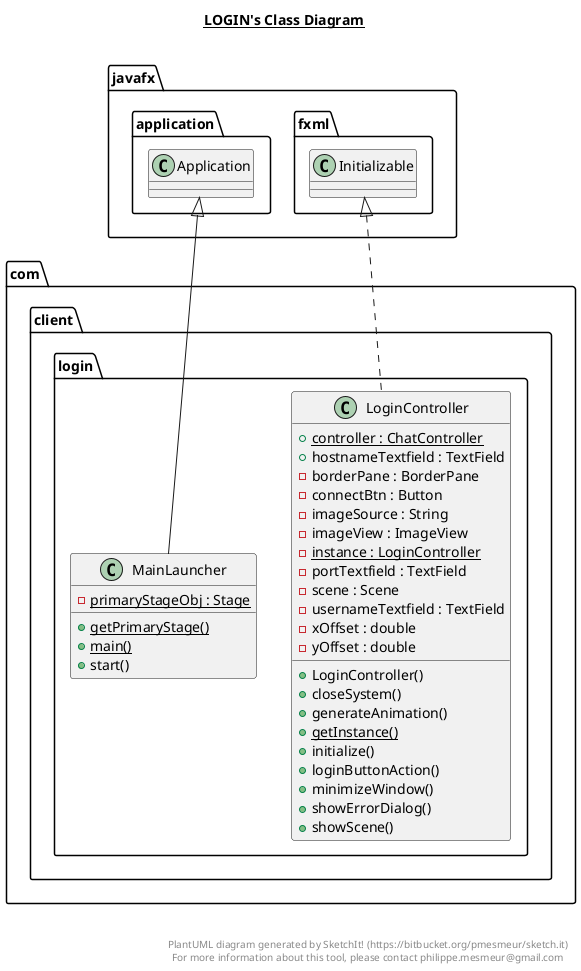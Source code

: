 @startuml

title __LOGIN's Class Diagram__\n

  namespace com.client.login {
    class com.client.login.LoginController {
        {static} + controller : ChatController
        + hostnameTextfield : TextField
        - borderPane : BorderPane
        - connectBtn : Button
        - imageSource : String
        - imageView : ImageView
        {static} - instance : LoginController
        - portTextfield : TextField
        - scene : Scene
        - usernameTextfield : TextField
        - xOffset : double
        - yOffset : double
        + LoginController()
        + closeSystem()
        + generateAnimation()
        {static} + getInstance()
        + initialize()
        + loginButtonAction()
        + minimizeWindow()
        + showErrorDialog()
        + showScene()
    }
  }
  

  namespace com.client.login {
    class com.client.login.MainLauncher {
        {static} - primaryStageObj : Stage
        {static} + getPrimaryStage()
        {static} + main()
        + start()
    }
  }
  

  com.client.login.LoginController .up.|> javafx.fxml.Initializable
  com.client.login.MainLauncher -up-|> javafx.application.Application


right footer


PlantUML diagram generated by SketchIt! (https://bitbucket.org/pmesmeur/sketch.it)
For more information about this tool, please contact philippe.mesmeur@gmail.com
endfooter

@enduml
